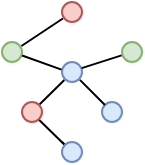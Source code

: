 <mxfile version="21.3.7" type="github">
  <diagram name="第 1 页" id="ANBf_LP0coXDoD5v5aRg">
    <mxGraphModel dx="132" dy="73" grid="1" gridSize="10" guides="1" tooltips="1" connect="1" arrows="1" fold="1" page="1" pageScale="1" pageWidth="827" pageHeight="1169" math="0" shadow="0">
      <root>
        <mxCell id="0" />
        <mxCell id="1" parent="0" />
        <mxCell id="j1alreB6E4jPbFbOWSBv-1" value="" style="ellipse;whiteSpace=wrap;html=1;aspect=fixed;fillColor=#d5e8d4;strokeColor=#82b366;fontSize=14;" vertex="1" parent="1">
          <mxGeometry x="110" y="180" width="10" height="10" as="geometry" />
        </mxCell>
        <mxCell id="j1alreB6E4jPbFbOWSBv-2" value="" style="ellipse;whiteSpace=wrap;html=1;aspect=fixed;fillColor=#dae8fc;strokeColor=#6c8ebf;fontSize=14;" vertex="1" parent="1">
          <mxGeometry x="140" y="190" width="10" height="10" as="geometry" />
        </mxCell>
        <mxCell id="j1alreB6E4jPbFbOWSBv-3" value="" style="ellipse;whiteSpace=wrap;html=1;aspect=fixed;fillColor=#d5e8d4;strokeColor=#82b366;fontSize=14;" vertex="1" parent="1">
          <mxGeometry x="170" y="180" width="10" height="10" as="geometry" />
        </mxCell>
        <mxCell id="j1alreB6E4jPbFbOWSBv-4" value="" style="ellipse;whiteSpace=wrap;html=1;aspect=fixed;fillColor=#f8cecc;strokeColor=#b85450;fontSize=14;" vertex="1" parent="1">
          <mxGeometry x="120" y="210" width="10" height="10" as="geometry" />
        </mxCell>
        <mxCell id="j1alreB6E4jPbFbOWSBv-5" value="" style="ellipse;whiteSpace=wrap;html=1;aspect=fixed;fillColor=#dae8fc;strokeColor=#6c8ebf;fontSize=14;" vertex="1" parent="1">
          <mxGeometry x="160" y="210" width="10" height="10" as="geometry" />
        </mxCell>
        <mxCell id="j1alreB6E4jPbFbOWSBv-6" value="" style="endArrow=none;html=1;rounded=0;fontSize=14;entryX=0.117;entryY=0.899;entryDx=0;entryDy=0;entryPerimeter=0;exitX=0.886;exitY=0.115;exitDx=0;exitDy=0;exitPerimeter=0;" edge="1" source="j1alreB6E4jPbFbOWSBv-4" target="j1alreB6E4jPbFbOWSBv-2" parent="1">
          <mxGeometry width="50" height="50" relative="1" as="geometry">
            <mxPoint x="130" y="210" as="sourcePoint" />
            <mxPoint x="140" y="200" as="targetPoint" />
          </mxGeometry>
        </mxCell>
        <mxCell id="j1alreB6E4jPbFbOWSBv-7" value="" style="endArrow=none;html=1;rounded=0;exitX=0;exitY=0;exitDx=0;exitDy=0;fontSize=14;entryX=0.895;entryY=0.892;entryDx=0;entryDy=0;entryPerimeter=0;" edge="1" source="j1alreB6E4jPbFbOWSBv-5" target="j1alreB6E4jPbFbOWSBv-2" parent="1">
          <mxGeometry width="50" height="50" relative="1" as="geometry">
            <mxPoint x="120" y="240" as="sourcePoint" />
            <mxPoint x="150" y="200" as="targetPoint" />
          </mxGeometry>
        </mxCell>
        <mxCell id="j1alreB6E4jPbFbOWSBv-8" value="" style="endArrow=none;html=1;rounded=0;entryX=-0.02;entryY=0.671;entryDx=0;entryDy=0;exitX=0.984;exitY=0.304;exitDx=0;exitDy=0;exitPerimeter=0;fontSize=14;entryPerimeter=0;" edge="1" source="j1alreB6E4jPbFbOWSBv-2" parent="1" target="j1alreB6E4jPbFbOWSBv-3">
          <mxGeometry width="50" height="50" relative="1" as="geometry">
            <mxPoint x="150" y="190" as="sourcePoint" />
            <mxPoint x="170" y="186" as="targetPoint" />
            <Array as="points" />
          </mxGeometry>
        </mxCell>
        <mxCell id="j1alreB6E4jPbFbOWSBv-9" value="" style="endArrow=none;html=1;rounded=0;entryX=1.004;entryY=0.674;entryDx=0;entryDy=0;exitX=-0.023;exitY=0.384;exitDx=0;exitDy=0;entryPerimeter=0;exitPerimeter=0;fontSize=14;" edge="1" source="j1alreB6E4jPbFbOWSBv-2" target="j1alreB6E4jPbFbOWSBv-1" parent="1">
          <mxGeometry width="50" height="50" relative="1" as="geometry">
            <mxPoint x="100" y="220" as="sourcePoint" />
            <mxPoint x="150" y="170" as="targetPoint" />
          </mxGeometry>
        </mxCell>
        <mxCell id="j1alreB6E4jPbFbOWSBv-10" value="" style="endArrow=none;html=1;rounded=0;entryX=0.861;entryY=0.904;entryDx=0;entryDy=0;entryPerimeter=0;" edge="1" parent="1" source="j1alreB6E4jPbFbOWSBv-12" target="j1alreB6E4jPbFbOWSBv-4">
          <mxGeometry width="50" height="50" relative="1" as="geometry">
            <mxPoint x="140" y="230" as="sourcePoint" />
            <mxPoint x="130" y="220" as="targetPoint" />
          </mxGeometry>
        </mxCell>
        <mxCell id="j1alreB6E4jPbFbOWSBv-13" value="" style="endArrow=none;html=1;rounded=0;entryX=1;entryY=1;entryDx=0;entryDy=0;" edge="1" parent="1" target="j1alreB6E4jPbFbOWSBv-12">
          <mxGeometry width="50" height="50" relative="1" as="geometry">
            <mxPoint x="140" y="230" as="sourcePoint" />
            <mxPoint x="129" y="219" as="targetPoint" />
          </mxGeometry>
        </mxCell>
        <mxCell id="j1alreB6E4jPbFbOWSBv-12" value="" style="ellipse;whiteSpace=wrap;html=1;aspect=fixed;fillColor=#dae8fc;strokeColor=#6c8ebf;fontSize=14;" vertex="1" parent="1">
          <mxGeometry x="140" y="230" width="10" height="10" as="geometry" />
        </mxCell>
        <mxCell id="j1alreB6E4jPbFbOWSBv-14" value="" style="ellipse;whiteSpace=wrap;html=1;aspect=fixed;fillColor=#f8cecc;strokeColor=#b85450;fontSize=14;" vertex="1" parent="1">
          <mxGeometry x="140" y="160" width="10" height="10" as="geometry" />
        </mxCell>
        <mxCell id="j1alreB6E4jPbFbOWSBv-15" value="" style="endArrow=none;html=1;rounded=0;exitX=0.972;exitY=0.2;exitDx=0;exitDy=0;entryX=0.044;entryY=0.824;entryDx=0;entryDy=0;entryPerimeter=0;exitPerimeter=0;" edge="1" parent="1" source="j1alreB6E4jPbFbOWSBv-1" target="j1alreB6E4jPbFbOWSBv-14">
          <mxGeometry width="50" height="50" relative="1" as="geometry">
            <mxPoint x="90" y="200" as="sourcePoint" />
            <mxPoint x="140" y="150" as="targetPoint" />
          </mxGeometry>
        </mxCell>
      </root>
    </mxGraphModel>
  </diagram>
</mxfile>
